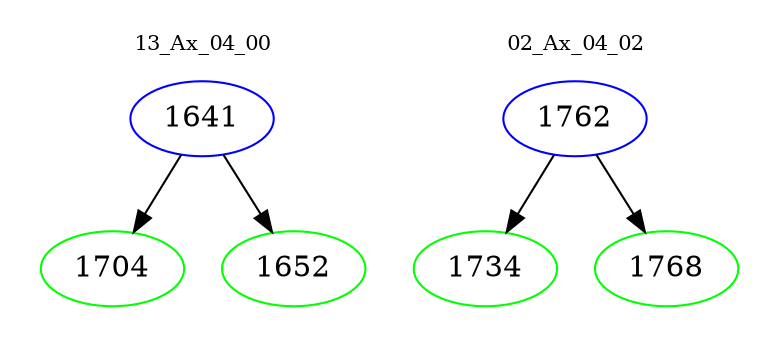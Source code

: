 digraph{
subgraph cluster_0 {
color = white
label = "13_Ax_04_00";
fontsize=10;
T0_1641 [label="1641", color="blue"]
T0_1641 -> T0_1704 [color="black"]
T0_1704 [label="1704", color="green"]
T0_1641 -> T0_1652 [color="black"]
T0_1652 [label="1652", color="green"]
}
subgraph cluster_1 {
color = white
label = "02_Ax_04_02";
fontsize=10;
T1_1762 [label="1762", color="blue"]
T1_1762 -> T1_1734 [color="black"]
T1_1734 [label="1734", color="green"]
T1_1762 -> T1_1768 [color="black"]
T1_1768 [label="1768", color="green"]
}
}
